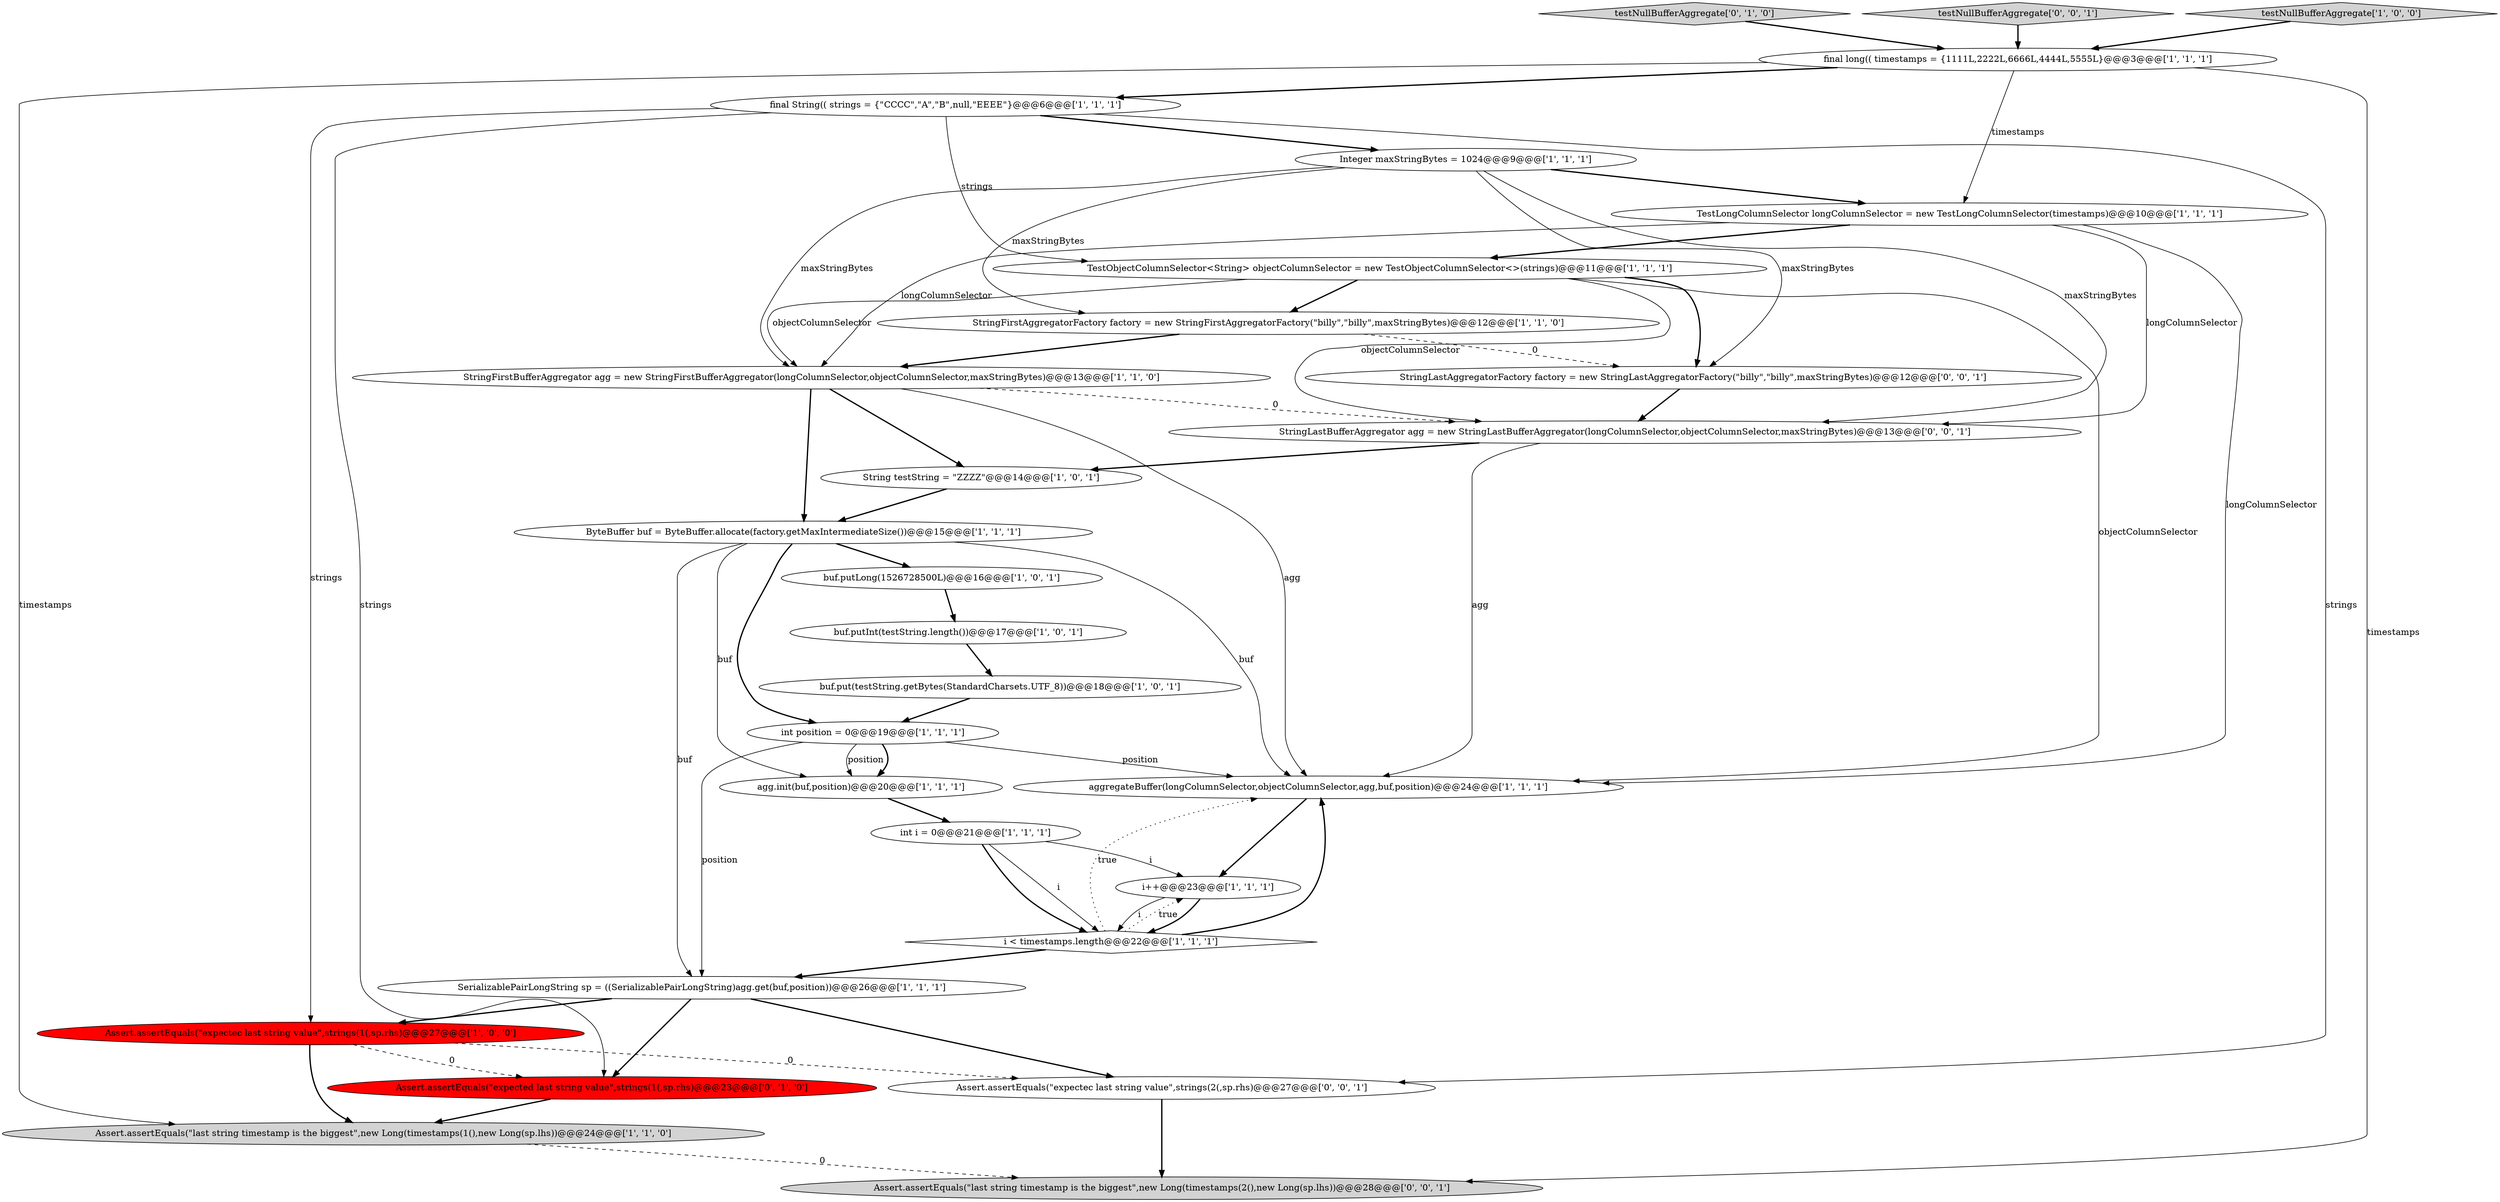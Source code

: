 digraph {
22 [style = filled, label = "Assert.assertEquals(\"expected last string value\",strings(1(,sp.rhs)@@@23@@@['0', '1', '0']", fillcolor = red, shape = ellipse image = "AAA1AAABBB2BBB"];
9 [style = filled, label = "buf.putInt(testString.length())@@@17@@@['1', '0', '1']", fillcolor = white, shape = ellipse image = "AAA0AAABBB1BBB"];
5 [style = filled, label = "int position = 0@@@19@@@['1', '1', '1']", fillcolor = white, shape = ellipse image = "AAA0AAABBB1BBB"];
2 [style = filled, label = "int i = 0@@@21@@@['1', '1', '1']", fillcolor = white, shape = ellipse image = "AAA0AAABBB1BBB"];
20 [style = filled, label = "final String(( strings = {\"CCCC\",\"A\",\"B\",null,\"EEEE\"}@@@6@@@['1', '1', '1']", fillcolor = white, shape = ellipse image = "AAA0AAABBB1BBB"];
28 [style = filled, label = "Assert.assertEquals(\"expectec last string value\",strings(2(,sp.rhs)@@@27@@@['0', '0', '1']", fillcolor = white, shape = ellipse image = "AAA0AAABBB3BBB"];
8 [style = filled, label = "final long(( timestamps = {1111L,2222L,6666L,4444L,5555L}@@@3@@@['1', '1', '1']", fillcolor = white, shape = ellipse image = "AAA0AAABBB1BBB"];
15 [style = filled, label = "SerializablePairLongString sp = ((SerializablePairLongString)agg.get(buf,position))@@@26@@@['1', '1', '1']", fillcolor = white, shape = ellipse image = "AAA0AAABBB1BBB"];
14 [style = filled, label = "aggregateBuffer(longColumnSelector,objectColumnSelector,agg,buf,position)@@@24@@@['1', '1', '1']", fillcolor = white, shape = ellipse image = "AAA0AAABBB1BBB"];
24 [style = filled, label = "Assert.assertEquals(\"last string timestamp is the biggest\",new Long(timestamps(2(),new Long(sp.lhs))@@@28@@@['0', '0', '1']", fillcolor = lightgray, shape = ellipse image = "AAA0AAABBB3BBB"];
13 [style = filled, label = "i < timestamps.length@@@22@@@['1', '1', '1']", fillcolor = white, shape = diamond image = "AAA0AAABBB1BBB"];
12 [style = filled, label = "buf.put(testString.getBytes(StandardCharsets.UTF_8))@@@18@@@['1', '0', '1']", fillcolor = white, shape = ellipse image = "AAA0AAABBB1BBB"];
6 [style = filled, label = "TestLongColumnSelector longColumnSelector = new TestLongColumnSelector(timestamps)@@@10@@@['1', '1', '1']", fillcolor = white, shape = ellipse image = "AAA0AAABBB1BBB"];
1 [style = filled, label = "Assert.assertEquals(\"expectec last string value\",strings(1(,sp.rhs)@@@27@@@['1', '0', '0']", fillcolor = red, shape = ellipse image = "AAA1AAABBB1BBB"];
3 [style = filled, label = "Assert.assertEquals(\"last string timestamp is the biggest\",new Long(timestamps(1(),new Long(sp.lhs))@@@24@@@['1', '1', '0']", fillcolor = lightgray, shape = ellipse image = "AAA0AAABBB1BBB"];
18 [style = filled, label = "StringFirstBufferAggregator agg = new StringFirstBufferAggregator(longColumnSelector,objectColumnSelector,maxStringBytes)@@@13@@@['1', '1', '0']", fillcolor = white, shape = ellipse image = "AAA0AAABBB1BBB"];
27 [style = filled, label = "StringLastAggregatorFactory factory = new StringLastAggregatorFactory(\"billy\",\"billy\",maxStringBytes)@@@12@@@['0', '0', '1']", fillcolor = white, shape = ellipse image = "AAA0AAABBB3BBB"];
19 [style = filled, label = "String testString = \"ZZZZ\"@@@14@@@['1', '0', '1']", fillcolor = white, shape = ellipse image = "AAA0AAABBB1BBB"];
21 [style = filled, label = "Integer maxStringBytes = 1024@@@9@@@['1', '1', '1']", fillcolor = white, shape = ellipse image = "AAA0AAABBB1BBB"];
23 [style = filled, label = "testNullBufferAggregate['0', '1', '0']", fillcolor = lightgray, shape = diamond image = "AAA0AAABBB2BBB"];
16 [style = filled, label = "agg.init(buf,position)@@@20@@@['1', '1', '1']", fillcolor = white, shape = ellipse image = "AAA0AAABBB1BBB"];
0 [style = filled, label = "StringFirstAggregatorFactory factory = new StringFirstAggregatorFactory(\"billy\",\"billy\",maxStringBytes)@@@12@@@['1', '1', '0']", fillcolor = white, shape = ellipse image = "AAA0AAABBB1BBB"];
4 [style = filled, label = "ByteBuffer buf = ByteBuffer.allocate(factory.getMaxIntermediateSize())@@@15@@@['1', '1', '1']", fillcolor = white, shape = ellipse image = "AAA0AAABBB1BBB"];
26 [style = filled, label = "testNullBufferAggregate['0', '0', '1']", fillcolor = lightgray, shape = diamond image = "AAA0AAABBB3BBB"];
25 [style = filled, label = "StringLastBufferAggregator agg = new StringLastBufferAggregator(longColumnSelector,objectColumnSelector,maxStringBytes)@@@13@@@['0', '0', '1']", fillcolor = white, shape = ellipse image = "AAA0AAABBB3BBB"];
11 [style = filled, label = "TestObjectColumnSelector<String> objectColumnSelector = new TestObjectColumnSelector<>(strings)@@@11@@@['1', '1', '1']", fillcolor = white, shape = ellipse image = "AAA0AAABBB1BBB"];
17 [style = filled, label = "buf.putLong(1526728500L)@@@16@@@['1', '0', '1']", fillcolor = white, shape = ellipse image = "AAA0AAABBB1BBB"];
10 [style = filled, label = "i++@@@23@@@['1', '1', '1']", fillcolor = white, shape = ellipse image = "AAA0AAABBB1BBB"];
7 [style = filled, label = "testNullBufferAggregate['1', '0', '0']", fillcolor = lightgray, shape = diamond image = "AAA0AAABBB1BBB"];
11->25 [style = solid, label="objectColumnSelector"];
21->18 [style = solid, label="maxStringBytes"];
4->16 [style = solid, label="buf"];
20->28 [style = solid, label="strings"];
4->17 [style = bold, label=""];
12->5 [style = bold, label=""];
25->14 [style = solid, label="agg"];
21->6 [style = bold, label=""];
8->6 [style = solid, label="timestamps"];
4->14 [style = solid, label="buf"];
6->14 [style = solid, label="longColumnSelector"];
17->9 [style = bold, label=""];
3->24 [style = dashed, label="0"];
18->19 [style = bold, label=""];
1->3 [style = bold, label=""];
5->15 [style = solid, label="position"];
14->10 [style = bold, label=""];
26->8 [style = bold, label=""];
18->14 [style = solid, label="agg"];
2->13 [style = solid, label="i"];
6->25 [style = solid, label="longColumnSelector"];
0->27 [style = dashed, label="0"];
2->10 [style = solid, label="i"];
16->2 [style = bold, label=""];
23->8 [style = bold, label=""];
7->8 [style = bold, label=""];
13->10 [style = dotted, label="true"];
5->14 [style = solid, label="position"];
1->28 [style = dashed, label="0"];
4->15 [style = solid, label="buf"];
11->14 [style = solid, label="objectColumnSelector"];
10->13 [style = solid, label="i"];
1->22 [style = dashed, label="0"];
15->22 [style = bold, label=""];
2->13 [style = bold, label=""];
20->21 [style = bold, label=""];
5->16 [style = bold, label=""];
22->3 [style = bold, label=""];
8->24 [style = solid, label="timestamps"];
21->25 [style = solid, label="maxStringBytes"];
21->27 [style = solid, label="maxStringBytes"];
11->0 [style = bold, label=""];
8->20 [style = bold, label=""];
18->4 [style = bold, label=""];
8->3 [style = solid, label="timestamps"];
10->13 [style = bold, label=""];
15->28 [style = bold, label=""];
20->22 [style = solid, label="strings"];
20->1 [style = solid, label="strings"];
6->11 [style = bold, label=""];
25->19 [style = bold, label=""];
28->24 [style = bold, label=""];
0->18 [style = bold, label=""];
6->18 [style = solid, label="longColumnSelector"];
19->4 [style = bold, label=""];
9->12 [style = bold, label=""];
13->15 [style = bold, label=""];
21->0 [style = solid, label="maxStringBytes"];
5->16 [style = solid, label="position"];
13->14 [style = dotted, label="true"];
13->14 [style = bold, label=""];
4->5 [style = bold, label=""];
27->25 [style = bold, label=""];
11->18 [style = solid, label="objectColumnSelector"];
18->25 [style = dashed, label="0"];
11->27 [style = bold, label=""];
15->1 [style = bold, label=""];
20->11 [style = solid, label="strings"];
}
